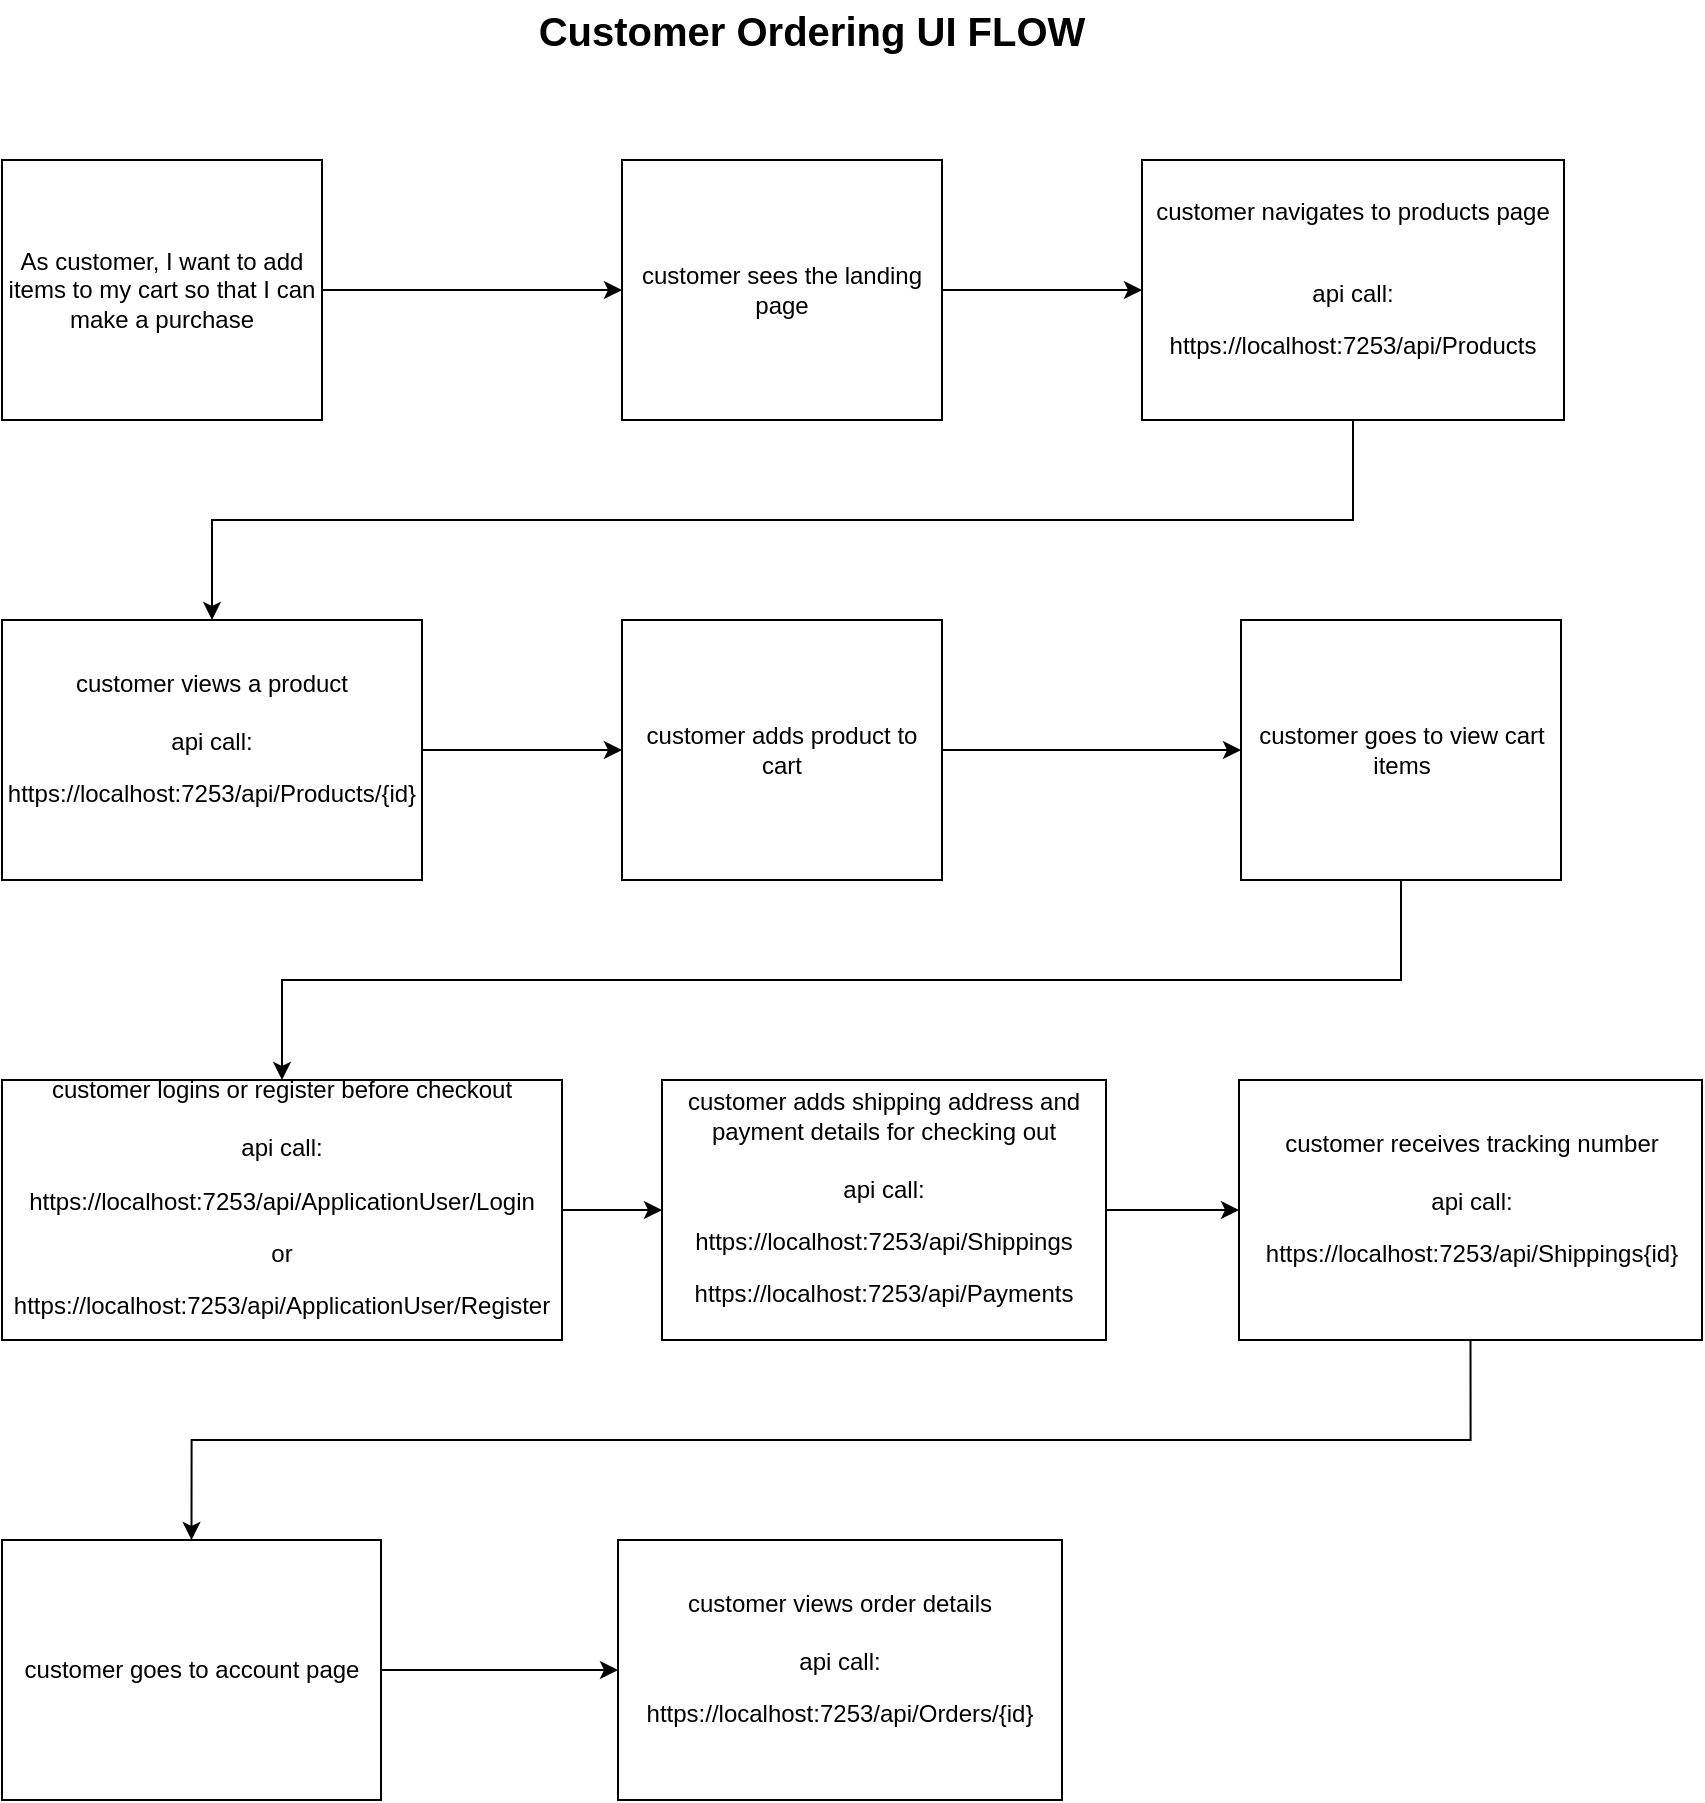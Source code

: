 <mxfile version="24.4.9" type="device">
  <diagram name="Page-1" id="8wiykd4tGO6RGBSKFr3c">
    <mxGraphModel dx="1859" dy="446" grid="1" gridSize="10" guides="1" tooltips="1" connect="1" arrows="1" fold="1" page="1" pageScale="1" pageWidth="827" pageHeight="1169" math="0" shadow="0">
      <root>
        <mxCell id="0" />
        <mxCell id="1" parent="0" />
        <mxCell id="RL8L4CuA6JKIbhsVq-48-1" value="customer sees the landing page" style="rounded=0;whiteSpace=wrap;html=1;" vertex="1" parent="1">
          <mxGeometry x="100" y="130" width="160" height="130" as="geometry" />
        </mxCell>
        <mxCell id="RL8L4CuA6JKIbhsVq-48-2" value="" style="endArrow=classic;html=1;rounded=0;exitX=1;exitY=0.5;exitDx=0;exitDy=0;entryX=0;entryY=0.5;entryDx=0;entryDy=0;" edge="1" parent="1" source="RL8L4CuA6JKIbhsVq-48-4" target="RL8L4CuA6JKIbhsVq-48-1">
          <mxGeometry width="50" height="50" relative="1" as="geometry">
            <mxPoint x="350" y="210" as="sourcePoint" />
            <mxPoint x="400" y="190" as="targetPoint" />
          </mxGeometry>
        </mxCell>
        <mxCell id="RL8L4CuA6JKIbhsVq-48-4" value="As customer, I want to add items to my cart so that I can make a purchase" style="rounded=0;whiteSpace=wrap;html=1;" vertex="1" parent="1">
          <mxGeometry x="-210" y="130" width="160" height="130" as="geometry" />
        </mxCell>
        <mxCell id="RL8L4CuA6JKIbhsVq-48-6" value="customer navigates to products page&lt;div&gt;&lt;br&gt;&lt;/div&gt;&lt;div&gt;&lt;p class=&quot;MsoNormal&quot;&gt;&lt;span lang=&quot;EN-US&quot;&gt;api call:&lt;/span&gt;&lt;/p&gt;&lt;p class=&quot;MsoNormal&quot;&gt;&lt;span lang=&quot;EN-US&quot;&gt;https://localhost:7253/api/Products&lt;/span&gt;&lt;/p&gt;&lt;/div&gt;" style="rounded=0;whiteSpace=wrap;html=1;" vertex="1" parent="1">
          <mxGeometry x="360" y="130" width="211" height="130" as="geometry" />
        </mxCell>
        <mxCell id="RL8L4CuA6JKIbhsVq-48-7" value="" style="endArrow=classic;html=1;rounded=0;entryX=0;entryY=0.5;entryDx=0;entryDy=0;" edge="1" parent="1" target="RL8L4CuA6JKIbhsVq-48-6" source="RL8L4CuA6JKIbhsVq-48-1">
          <mxGeometry width="50" height="50" relative="1" as="geometry">
            <mxPoint x="259" y="195" as="sourcePoint" />
            <mxPoint x="709" y="190" as="targetPoint" />
          </mxGeometry>
        </mxCell>
        <mxCell id="RL8L4CuA6JKIbhsVq-48-8" value="customer views a product&lt;div&gt;&lt;br&gt;&lt;/div&gt;&lt;div&gt;api call:&lt;/div&gt;&lt;div&gt;&lt;p class=&quot;MsoNormal&quot;&gt;&lt;span lang=&quot;EN-US&quot;&gt;https://localhost:7253/api/Products/{id}&lt;/span&gt;&lt;/p&gt;&lt;/div&gt;" style="rounded=0;whiteSpace=wrap;html=1;" vertex="1" parent="1">
          <mxGeometry x="-210" y="360" width="210" height="130" as="geometry" />
        </mxCell>
        <mxCell id="RL8L4CuA6JKIbhsVq-48-9" value="" style="endArrow=classic;html=1;rounded=0;entryX=0.5;entryY=0;entryDx=0;entryDy=0;exitX=0.5;exitY=1;exitDx=0;exitDy=0;edgeStyle=orthogonalEdgeStyle;" edge="1" parent="1" target="RL8L4CuA6JKIbhsVq-48-8" source="RL8L4CuA6JKIbhsVq-48-6">
          <mxGeometry width="50" height="50" relative="1" as="geometry">
            <mxPoint x="569" y="195" as="sourcePoint" />
            <mxPoint x="1018" y="190" as="targetPoint" />
          </mxGeometry>
        </mxCell>
        <mxCell id="RL8L4CuA6JKIbhsVq-48-10" value="customer adds product to cart" style="rounded=0;whiteSpace=wrap;html=1;" vertex="1" parent="1">
          <mxGeometry x="100" y="360" width="160" height="130" as="geometry" />
        </mxCell>
        <mxCell id="RL8L4CuA6JKIbhsVq-48-11" value="" style="endArrow=classic;html=1;rounded=0;entryX=0;entryY=0.5;entryDx=0;entryDy=0;exitX=1;exitY=0.5;exitDx=0;exitDy=0;" edge="1" parent="1" target="RL8L4CuA6JKIbhsVq-48-10" source="RL8L4CuA6JKIbhsVq-48-8">
          <mxGeometry width="50" height="50" relative="1" as="geometry">
            <mxPoint x="-50" y="425" as="sourcePoint" />
            <mxPoint x="399" y="420" as="targetPoint" />
          </mxGeometry>
        </mxCell>
        <mxCell id="RL8L4CuA6JKIbhsVq-48-12" value="customer goes to view cart items" style="rounded=0;whiteSpace=wrap;html=1;" vertex="1" parent="1">
          <mxGeometry x="409.5" y="360" width="160" height="130" as="geometry" />
        </mxCell>
        <mxCell id="RL8L4CuA6JKIbhsVq-48-13" value="" style="endArrow=classic;html=1;rounded=0;entryX=0;entryY=0.5;entryDx=0;entryDy=0;" edge="1" parent="1" target="RL8L4CuA6JKIbhsVq-48-12" source="RL8L4CuA6JKIbhsVq-48-10">
          <mxGeometry width="50" height="50" relative="1" as="geometry">
            <mxPoint x="260.5" y="425" as="sourcePoint" />
            <mxPoint x="709.5" y="420" as="targetPoint" />
          </mxGeometry>
        </mxCell>
        <mxCell id="RL8L4CuA6JKIbhsVq-48-14" value="customer logins or register before checkout&lt;div&gt;&lt;br&gt;&lt;/div&gt;&lt;div&gt;api call:&lt;/div&gt;&lt;div&gt;&lt;p class=&quot;MsoNormal&quot;&gt;&lt;span lang=&quot;EN-US&quot;&gt;https://localhost:7253/api/ApplicationUser/Login&lt;/span&gt;&lt;/p&gt;&lt;p class=&quot;MsoNormal&quot;&gt;&lt;span lang=&quot;EN-US&quot;&gt;or&lt;/span&gt;&lt;/p&gt;&lt;p class=&quot;MsoNormal&quot;&gt;&lt;span lang=&quot;EN-US&quot;&gt;&lt;/span&gt;&lt;/p&gt;&lt;p class=&quot;MsoNormal&quot;&gt;&lt;span lang=&quot;EN-US&quot;&gt;https://localhost:7253/api/ApplicationUser/Register&lt;/span&gt;&lt;/p&gt;&lt;/div&gt;" style="rounded=0;whiteSpace=wrap;html=1;" vertex="1" parent="1">
          <mxGeometry x="-210" y="590" width="280" height="130" as="geometry" />
        </mxCell>
        <mxCell id="RL8L4CuA6JKIbhsVq-48-15" value="" style="endArrow=classic;html=1;rounded=0;entryX=0.5;entryY=0;entryDx=0;entryDy=0;exitX=0.5;exitY=1;exitDx=0;exitDy=0;edgeStyle=orthogonalEdgeStyle;" edge="1" parent="1" source="RL8L4CuA6JKIbhsVq-48-12" target="RL8L4CuA6JKIbhsVq-48-14">
          <mxGeometry width="50" height="50" relative="1" as="geometry">
            <mxPoint x="569.5" y="425" as="sourcePoint" />
            <mxPoint x="1018.5" y="420" as="targetPoint" />
          </mxGeometry>
        </mxCell>
        <mxCell id="RL8L4CuA6JKIbhsVq-48-20" value="customer adds shipping address and payment details for checking out&lt;div&gt;&lt;br&gt;&lt;/div&gt;&lt;div&gt;api call:&lt;/div&gt;&lt;div&gt;&lt;p class=&quot;MsoNormal&quot;&gt;&lt;span lang=&quot;EN-US&quot;&gt;https://localhost:7253/api/Shippings&lt;/span&gt;&lt;/p&gt;&lt;p class=&quot;MsoNormal&quot;&gt;&lt;span lang=&quot;EN-US&quot;&gt;&lt;/span&gt;&lt;/p&gt;&lt;p class=&quot;MsoNormal&quot;&gt;&lt;span lang=&quot;EN-US&quot;&gt;https://localhost:7253/api/Payments&lt;/span&gt;&lt;/p&gt;&lt;/div&gt;" style="rounded=0;whiteSpace=wrap;html=1;" vertex="1" parent="1">
          <mxGeometry x="120" y="590" width="222" height="130" as="geometry" />
        </mxCell>
        <mxCell id="RL8L4CuA6JKIbhsVq-48-21" value="" style="endArrow=classic;html=1;rounded=0;entryX=0;entryY=0.5;entryDx=0;entryDy=0;" edge="1" parent="1" target="RL8L4CuA6JKIbhsVq-48-20" source="RL8L4CuA6JKIbhsVq-48-14">
          <mxGeometry width="50" height="50" relative="1" as="geometry">
            <mxPoint x="-49.5" y="658.242" as="sourcePoint" />
            <mxPoint x="398" y="650" as="targetPoint" />
          </mxGeometry>
        </mxCell>
        <mxCell id="RL8L4CuA6JKIbhsVq-48-22" value="customer receives tracking number&lt;div&gt;&lt;br&gt;&lt;/div&gt;&lt;div&gt;api call:&lt;/div&gt;&lt;div&gt;&lt;p class=&quot;MsoNormal&quot;&gt;&lt;span lang=&quot;EN-US&quot;&gt;https://localhost:7253/api/Shippings{id}&lt;/span&gt;&lt;/p&gt;&lt;/div&gt;" style="rounded=0;whiteSpace=wrap;html=1;" vertex="1" parent="1">
          <mxGeometry x="408.5" y="590" width="231.5" height="130" as="geometry" />
        </mxCell>
        <mxCell id="RL8L4CuA6JKIbhsVq-48-23" value="" style="endArrow=classic;html=1;rounded=0;entryX=0;entryY=0.5;entryDx=0;entryDy=0;" edge="1" parent="1" source="RL8L4CuA6JKIbhsVq-48-20" target="RL8L4CuA6JKIbhsVq-48-22">
          <mxGeometry width="50" height="50" relative="1" as="geometry">
            <mxPoint x="259.5" y="655" as="sourcePoint" />
            <mxPoint x="708.5" y="650" as="targetPoint" />
          </mxGeometry>
        </mxCell>
        <mxCell id="RL8L4CuA6JKIbhsVq-48-24" value="customer goes to account page" style="rounded=0;whiteSpace=wrap;html=1;" vertex="1" parent="1">
          <mxGeometry x="-210" y="820" width="189.5" height="130" as="geometry" />
        </mxCell>
        <mxCell id="RL8L4CuA6JKIbhsVq-48-25" value="" style="endArrow=classic;html=1;rounded=0;entryX=0.5;entryY=0;entryDx=0;entryDy=0;exitX=0.5;exitY=1;exitDx=0;exitDy=0;edgeStyle=orthogonalEdgeStyle;" edge="1" parent="1" source="RL8L4CuA6JKIbhsVq-48-22" target="RL8L4CuA6JKIbhsVq-48-24">
          <mxGeometry width="50" height="50" relative="1" as="geometry">
            <mxPoint x="568.5" y="655" as="sourcePoint" />
            <mxPoint x="1017.5" y="650" as="targetPoint" />
          </mxGeometry>
        </mxCell>
        <mxCell id="RL8L4CuA6JKIbhsVq-48-26" value="customer views order details&lt;div&gt;&lt;br&gt;&lt;/div&gt;&lt;div&gt;api call:&lt;/div&gt;&lt;div&gt;&lt;p class=&quot;MsoNormal&quot;&gt;&lt;span lang=&quot;EN-US&quot;&gt;https://localhost:7253/api/Orders/{id}&lt;/span&gt;&lt;/p&gt;&lt;/div&gt;" style="rounded=0;whiteSpace=wrap;html=1;" vertex="1" parent="1">
          <mxGeometry x="98" y="820" width="222" height="130" as="geometry" />
        </mxCell>
        <mxCell id="RL8L4CuA6JKIbhsVq-48-27" value="" style="endArrow=classic;html=1;rounded=0;entryX=0;entryY=0.5;entryDx=0;entryDy=0;" edge="1" parent="1" target="RL8L4CuA6JKIbhsVq-48-26" source="RL8L4CuA6JKIbhsVq-48-24">
          <mxGeometry width="50" height="50" relative="1" as="geometry">
            <mxPoint x="-49" y="885" as="sourcePoint" />
            <mxPoint x="398" y="880" as="targetPoint" />
          </mxGeometry>
        </mxCell>
        <mxCell id="RL8L4CuA6JKIbhsVq-48-28" value="Customer Ordering UI FLOW" style="text;html=1;align=center;verticalAlign=middle;whiteSpace=wrap;rounded=0;fontStyle=1;fontSize=20;" vertex="1" parent="1">
          <mxGeometry x="30" y="50" width="330" height="30" as="geometry" />
        </mxCell>
      </root>
    </mxGraphModel>
  </diagram>
</mxfile>
